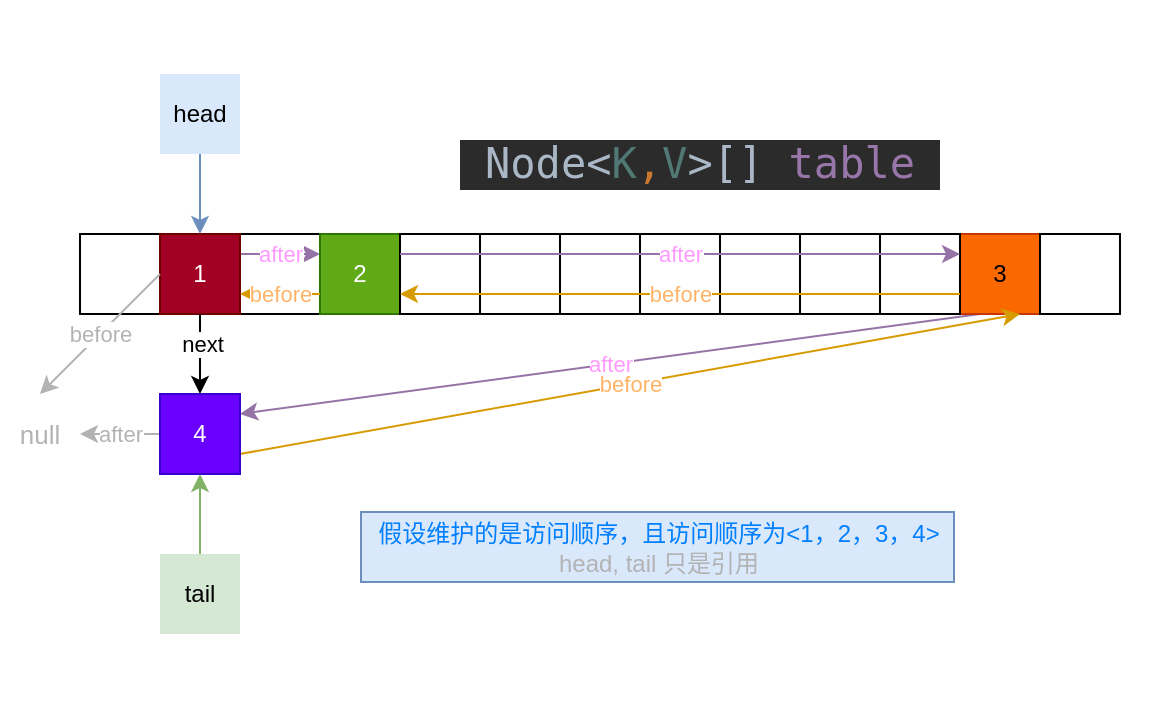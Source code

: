 <mxfile>
    <diagram name="Page-1" id="ZwBd0hHRr200fw_smHd4">
        <mxGraphModel dx="667" dy="497" grid="0" gridSize="10" guides="1" tooltips="1" connect="1" arrows="1" fold="1" page="1" pageScale="1" pageWidth="850" pageHeight="1100" background="#ffffff" math="0" shadow="0">
            <root>
                <mxCell id="0"/>
                <mxCell id="1" parent="0"/>
                <mxCell id="vqNz6bB7Ff-NhaP9Ow9F-4" value="" style="whiteSpace=wrap;html=1;aspect=fixed;" parent="1" vertex="1">
                    <mxGeometry x="240" y="120" width="40" height="40" as="geometry"/>
                </mxCell>
                <mxCell id="vqNz6bB7Ff-NhaP9Ow9F-1" value="" style="whiteSpace=wrap;html=1;aspect=fixed;" parent="1" vertex="1">
                    <mxGeometry x="160" y="120" width="40" height="40" as="geometry"/>
                </mxCell>
                <mxCell id="10" value="&lt;font color=&quot;#ff99ff&quot;&gt;after&lt;/font&gt;" style="edgeStyle=none;html=1;exitX=1;exitY=0.25;exitDx=0;exitDy=0;entryX=1;entryY=0.25;entryDx=0;entryDy=0;fontColor=#007FFF;strokeColor=#9673a6;" parent="1" source="vqNz6bB7Ff-NhaP9Ow9F-2" target="vqNz6bB7Ff-NhaP9Ow9F-4" edge="1">
                    <mxGeometry relative="1" as="geometry">
                        <mxPoint as="offset"/>
                    </mxGeometry>
                </mxCell>
                <mxCell id="vqNz6bB7Ff-NhaP9Ow9F-2" value="1" style="whiteSpace=wrap;html=1;aspect=fixed;fillColor=#a20025;strokeColor=#6F0000;fontColor=#ffffff;" parent="1" vertex="1">
                    <mxGeometry x="200" y="120" width="40" height="40" as="geometry"/>
                </mxCell>
                <mxCell id="vqNz6bB7Ff-NhaP9Ow9F-3" value="2" style="whiteSpace=wrap;html=1;aspect=fixed;fillColor=#60a917;strokeColor=#2D7600;fontColor=#ffffff;" parent="1" vertex="1">
                    <mxGeometry x="280" y="120" width="40" height="40" as="geometry"/>
                </mxCell>
                <mxCell id="15" style="edgeStyle=none;html=1;exitX=0;exitY=0.25;exitDx=0;exitDy=0;entryX=1;entryY=0.25;entryDx=0;entryDy=0;fontColor=#007FFF;" parent="1" source="vqNz6bB7Ff-NhaP9Ow9F-5" target="vqNz6bB7Ff-NhaP9Ow9F-12" edge="1">
                    <mxGeometry relative="1" as="geometry"/>
                </mxCell>
                <mxCell id="vqNz6bB7Ff-NhaP9Ow9F-5" value="" style="whiteSpace=wrap;html=1;aspect=fixed;" parent="1" vertex="1">
                    <mxGeometry x="320" y="120" width="40" height="40" as="geometry"/>
                </mxCell>
                <mxCell id="vqNz6bB7Ff-NhaP9Ow9F-6" value="" style="whiteSpace=wrap;html=1;aspect=fixed;" parent="1" vertex="1">
                    <mxGeometry x="360" y="120" width="40" height="40" as="geometry"/>
                </mxCell>
                <mxCell id="vqNz6bB7Ff-NhaP9Ow9F-7" value="" style="whiteSpace=wrap;html=1;aspect=fixed;" parent="1" vertex="1">
                    <mxGeometry x="440" y="120" width="40" height="40" as="geometry"/>
                </mxCell>
                <mxCell id="vqNz6bB7Ff-NhaP9Ow9F-9" value="" style="whiteSpace=wrap;html=1;aspect=fixed;" parent="1" vertex="1">
                    <mxGeometry x="480" y="120" width="40" height="40" as="geometry"/>
                </mxCell>
                <mxCell id="vqNz6bB7Ff-NhaP9Ow9F-10" value="" style="whiteSpace=wrap;html=1;aspect=fixed;" parent="1" vertex="1">
                    <mxGeometry x="520" y="120" width="40" height="40" as="geometry"/>
                </mxCell>
                <mxCell id="20" value="&lt;font color=&quot;#ff99ff&quot;&gt;after&lt;/font&gt;" style="edgeStyle=none;html=1;exitX=0.25;exitY=1;exitDx=0;exitDy=0;entryX=1;entryY=0.25;entryDx=0;entryDy=0;fontColor=#007FFF;fillColor=#e1d5e7;strokeColor=#9673a6;" parent="1" source="vqNz6bB7Ff-NhaP9Ow9F-11" target="vqNz6bB7Ff-NhaP9Ow9F-18" edge="1">
                    <mxGeometry relative="1" as="geometry"/>
                </mxCell>
                <mxCell id="vqNz6bB7Ff-NhaP9Ow9F-11" value="3" style="whiteSpace=wrap;html=1;aspect=fixed;fillColor=#fa6800;strokeColor=#C73500;fontColor=#000000;" parent="1" vertex="1">
                    <mxGeometry x="600" y="120" width="40" height="40" as="geometry"/>
                </mxCell>
                <mxCell id="vqNz6bB7Ff-NhaP9Ow9F-13" value="" style="whiteSpace=wrap;html=1;aspect=fixed;" parent="1" vertex="1">
                    <mxGeometry x="640" y="120" width="40" height="40" as="geometry"/>
                </mxCell>
                <mxCell id="vqNz6bB7Ff-NhaP9Ow9F-17" value="&lt;pre style=&quot;background-color: rgb(43, 43, 43); color: rgb(169, 183, 198); font-family: &amp;quot;JetBrains Mono&amp;quot;, monospace; font-size: 21px;&quot;&gt; Node&amp;lt;&lt;span style=&quot;color: rgb(80, 120, 116); font-size: 21px;&quot;&gt;K&lt;/span&gt;&lt;span style=&quot;color: rgb(204, 120, 50); font-size: 21px;&quot;&gt;,&lt;/span&gt;&lt;span style=&quot;color: rgb(80, 120, 116); font-size: 21px;&quot;&gt;V&lt;/span&gt;&amp;gt;[] &lt;span style=&quot;color: rgb(152, 118, 170); font-size: 21px;&quot;&gt;table &lt;/span&gt;&lt;/pre&gt;" style="text;html=1;align=center;verticalAlign=middle;whiteSpace=wrap;rounded=0;fontSize=21;" parent="1" vertex="1">
                    <mxGeometry x="350" y="70" width="240" height="30" as="geometry"/>
                </mxCell>
                <mxCell id="23" value="&lt;font color=&quot;#ffb366&quot;&gt;before&lt;/font&gt;" style="edgeStyle=none;html=1;exitX=1;exitY=0.75;exitDx=0;exitDy=0;entryX=0.75;entryY=1;entryDx=0;entryDy=0;fontColor=#007FFF;fillColor=#ffe6cc;strokeColor=#d79b00;" parent="1" source="vqNz6bB7Ff-NhaP9Ow9F-18" target="vqNz6bB7Ff-NhaP9Ow9F-11" edge="1">
                    <mxGeometry relative="1" as="geometry"/>
                </mxCell>
                <mxCell id="33" value="after" style="edgeStyle=none;html=1;exitX=0;exitY=0.5;exitDx=0;exitDy=0;entryX=1;entryY=0.5;entryDx=0;entryDy=0;fontSize=11;fontColor=#B3B3B3;fillColor=#e1d5e7;strokeColor=#B3B3B3;" parent="1" source="vqNz6bB7Ff-NhaP9Ow9F-18" target="31" edge="1">
                    <mxGeometry relative="1" as="geometry">
                        <mxPoint as="offset"/>
                    </mxGeometry>
                </mxCell>
                <mxCell id="vqNz6bB7Ff-NhaP9Ow9F-18" value="4" style="whiteSpace=wrap;html=1;aspect=fixed;fillColor=#6a00ff;fontColor=#ffffff;strokeColor=#3700CC;" parent="1" vertex="1">
                    <mxGeometry x="200" y="200" width="40" height="40" as="geometry"/>
                </mxCell>
                <mxCell id="vqNz6bB7Ff-NhaP9Ow9F-19" value="" style="endArrow=classic;html=1;rounded=0;exitX=0.5;exitY=1;exitDx=0;exitDy=0;entryX=0.5;entryY=0;entryDx=0;entryDy=0;" parent="1" source="vqNz6bB7Ff-NhaP9Ow9F-2" target="vqNz6bB7Ff-NhaP9Ow9F-18" edge="1">
                    <mxGeometry width="50" height="50" relative="1" as="geometry">
                        <mxPoint x="460" y="340" as="sourcePoint"/>
                        <mxPoint x="510" y="290" as="targetPoint"/>
                    </mxGeometry>
                </mxCell>
                <mxCell id="2" value="next" style="edgeLabel;html=1;align=center;verticalAlign=middle;resizable=0;points=[];" parent="vqNz6bB7Ff-NhaP9Ow9F-19" vertex="1" connectable="0">
                    <mxGeometry x="-0.258" y="1" relative="1" as="geometry">
                        <mxPoint as="offset"/>
                    </mxGeometry>
                </mxCell>
                <mxCell id="4" value="假设维护的是访问顺序，且访问顺序为&amp;lt;1，2，3，4&amp;gt;&lt;br style=&quot;font-size: 12px;&quot;&gt;&lt;font color=&quot;#b3b3b3&quot; style=&quot;font-size: 12px;&quot;&gt;head, tail 只是引用&lt;/font&gt;" style="text;html=1;strokeColor=#6c8ebf;fillColor=#dae8fc;align=center;verticalAlign=middle;whiteSpace=wrap;rounded=0;fontColor=#007FFF;fontSize=12;" parent="1" vertex="1">
                    <mxGeometry x="300.5" y="259" width="296.5" height="35" as="geometry"/>
                </mxCell>
                <mxCell id="29" style="edgeStyle=none;html=1;exitX=0.5;exitY=1;exitDx=0;exitDy=0;entryX=0.5;entryY=0;entryDx=0;entryDy=0;fontColor=#FFB366;fillColor=#dae8fc;strokeColor=#6c8ebf;" parent="1" source="6" target="vqNz6bB7Ff-NhaP9Ow9F-2" edge="1">
                    <mxGeometry relative="1" as="geometry"/>
                </mxCell>
                <mxCell id="6" value="head" style="whiteSpace=wrap;html=1;aspect=fixed;fillColor=#dae8fc;strokeColor=none;" parent="1" vertex="1">
                    <mxGeometry x="200" y="40" width="40" height="40" as="geometry"/>
                </mxCell>
                <mxCell id="30" style="edgeStyle=none;html=1;exitX=0.5;exitY=0;exitDx=0;exitDy=0;entryX=0.5;entryY=1;entryDx=0;entryDy=0;fontColor=#FFB366;fillColor=#d5e8d4;strokeColor=#82b366;" parent="1" source="8" target="vqNz6bB7Ff-NhaP9Ow9F-18" edge="1">
                    <mxGeometry relative="1" as="geometry"/>
                </mxCell>
                <mxCell id="8" value="tail" style="whiteSpace=wrap;html=1;aspect=fixed;fillColor=#d5e8d4;strokeColor=none;" parent="1" vertex="1">
                    <mxGeometry x="200" y="280" width="40" height="40" as="geometry"/>
                </mxCell>
                <mxCell id="vqNz6bB7Ff-NhaP9Ow9F-12" value="" style="whiteSpace=wrap;html=1;aspect=fixed;" parent="1" vertex="1">
                    <mxGeometry x="560" y="120" width="40" height="40" as="geometry"/>
                </mxCell>
                <mxCell id="vqNz6bB7Ff-NhaP9Ow9F-8" value="" style="whiteSpace=wrap;html=1;aspect=fixed;" parent="1" vertex="1">
                    <mxGeometry x="400" y="120" width="40" height="40" as="geometry"/>
                </mxCell>
                <mxCell id="17" value="&lt;font color=&quot;#ff99ff&quot;&gt;after&lt;/font&gt;" style="edgeStyle=none;html=1;exitX=1;exitY=0.25;exitDx=0;exitDy=0;entryX=0;entryY=0.25;entryDx=0;entryDy=0;fontColor=#007FFF;fillColor=#e1d5e7;strokeColor=#9673a6;" parent="1" source="vqNz6bB7Ff-NhaP9Ow9F-3" target="vqNz6bB7Ff-NhaP9Ow9F-11" edge="1">
                    <mxGeometry relative="1" as="geometry"/>
                </mxCell>
                <mxCell id="24" value="&lt;font color=&quot;#ffb366&quot;&gt;before&lt;/font&gt;" style="edgeStyle=none;html=1;exitX=1;exitY=0.75;exitDx=0;exitDy=0;entryX=0;entryY=0.75;entryDx=0;entryDy=0;fontColor=#007FFF;fillColor=#ffe6cc;strokeColor=#d79b00;" parent="1" source="vqNz6bB7Ff-NhaP9Ow9F-12" target="vqNz6bB7Ff-NhaP9Ow9F-5" edge="1">
                    <mxGeometry relative="1" as="geometry"/>
                </mxCell>
                <mxCell id="25" value="&lt;font color=&quot;#ffb366&quot;&gt;before&lt;/font&gt;" style="edgeStyle=none;html=1;exitX=1;exitY=0.75;exitDx=0;exitDy=0;entryX=0;entryY=0.75;entryDx=0;entryDy=0;fontColor=#007FFF;fillColor=#ffe6cc;strokeColor=#d79b00;" parent="1" source="vqNz6bB7Ff-NhaP9Ow9F-4" target="vqNz6bB7Ff-NhaP9Ow9F-4" edge="1">
                    <mxGeometry relative="1" as="geometry"/>
                </mxCell>
                <mxCell id="31" value="&lt;font color=&quot;#b3b3b3&quot; style=&quot;font-size: 13px;&quot;&gt;null&lt;/font&gt;" style="whiteSpace=wrap;html=1;aspect=fixed;fontColor=#FFB366;strokeColor=none;fontSize=13;" parent="1" vertex="1">
                    <mxGeometry x="120" y="200" width="40" height="40" as="geometry"/>
                </mxCell>
                <mxCell id="32" value="before" style="edgeStyle=none;html=1;entryX=0.5;entryY=0;entryDx=0;entryDy=0;fontSize=11;fontColor=#B3B3B3;fillColor=#d0cee2;strokeColor=#B3B3B3;" parent="1" target="31" edge="1">
                    <mxGeometry relative="1" as="geometry">
                        <mxPoint x="200" y="140" as="sourcePoint"/>
                    </mxGeometry>
                </mxCell>
                <mxCell id="34" value="" style="line;strokeWidth=4;html=1;perimeter=backbonePerimeter;points=[];outlineConnect=0;strokeColor=none;" vertex="1" parent="1">
                    <mxGeometry x="137.5" y="351" width="565" height="10" as="geometry"/>
                </mxCell>
                <mxCell id="35" value="" style="line;strokeWidth=4;html=1;perimeter=backbonePerimeter;points=[];outlineConnect=0;strokeColor=none;" vertex="1" parent="1">
                    <mxGeometry x="137.5" y="3" width="565" height="10" as="geometry"/>
                </mxCell>
            </root>
        </mxGraphModel>
    </diagram>
</mxfile>